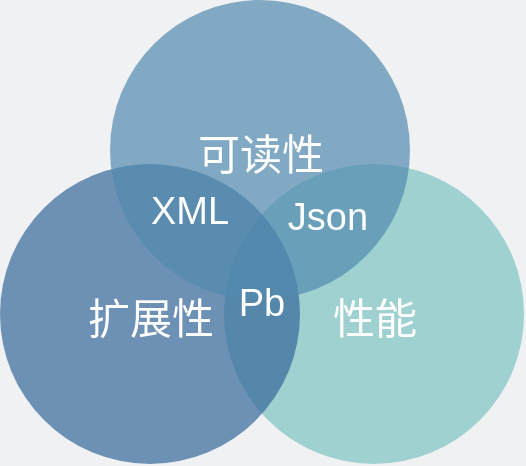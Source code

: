 <mxfile version="21.6.9" type="github">
  <diagram id="3228e29e-7158-1315-38df-8450db1d8a1d" name="Page-1">
    <mxGraphModel dx="625" dy="757" grid="0" gridSize="10" guides="1" tooltips="1" connect="1" arrows="1" fold="1" page="1" pageScale="1" pageWidth="600" pageHeight="300" background="#EFF1F3" math="0" shadow="0">
      <root>
        <mxCell id="0" />
        <mxCell id="1" parent="0" />
        <mxCell id="21531" value="&lt;font style=&quot;font-size: 21px;&quot;&gt;性能&lt;/font&gt;" style="ellipse;strokeColor=none;html=1;fontColor=#FFFFFF;fontSize=25;shadow=0;fillColor=#7EC4C3;opacity=70;" parent="1" vertex="1">
          <mxGeometry x="281" y="116" width="150" height="150" as="geometry" />
        </mxCell>
        <mxCell id="21532" value="&lt;font style=&quot;font-size: 21px;&quot;&gt;扩展性&lt;/font&gt;" style="ellipse;strokeColor=none;html=1;fontColor=#FFFFFF;fontSize=25;shadow=0;fillColor=#35699A;opacity=70;" parent="1" vertex="1">
          <mxGeometry x="169" y="116" width="150" height="150" as="geometry" />
        </mxCell>
        <mxCell id="21533" value="&lt;font style=&quot;font-size: 21px;&quot;&gt;可读性&lt;/font&gt;" style="ellipse;strokeColor=none;html=1;fontColor=#FFFFFF;fontSize=25;shadow=0;fillColor=#538AAF;opacity=70;" parent="1" vertex="1">
          <mxGeometry x="224" y="34" width="150" height="150" as="geometry" />
        </mxCell>
        <mxCell id="6f_SSbO-AHsCo6xBaQWa-21533" value="&lt;font style=&quot;font-size: 19px;&quot; color=&quot;#ffffff&quot;&gt;Json&lt;/font&gt;" style="text;html=1;strokeColor=none;fillColor=none;align=center;verticalAlign=middle;whiteSpace=wrap;rounded=0;" parent="1" vertex="1">
          <mxGeometry x="303" y="128" width="60" height="30" as="geometry" />
        </mxCell>
        <mxCell id="sl9ahMmlsair57IqjyVI-21533" value="&lt;font color=&quot;#ffffff&quot;&gt;&lt;span style=&quot;font-size: 19px;&quot;&gt;XML&lt;/span&gt;&lt;/font&gt;" style="text;html=1;strokeColor=none;fillColor=none;align=center;verticalAlign=middle;whiteSpace=wrap;rounded=0;" parent="1" vertex="1">
          <mxGeometry x="234" y="125" width="60" height="30" as="geometry" />
        </mxCell>
        <mxCell id="sl9ahMmlsair57IqjyVI-21538" value="&lt;font color=&quot;#ffffff&quot;&gt;&lt;span style=&quot;font-size: 19px;&quot;&gt;Pb&lt;/span&gt;&lt;/font&gt;" style="text;html=1;strokeColor=none;fillColor=none;align=center;verticalAlign=middle;whiteSpace=wrap;rounded=0;" parent="1" vertex="1">
          <mxGeometry x="270" y="171" width="60" height="30" as="geometry" />
        </mxCell>
      </root>
    </mxGraphModel>
  </diagram>
</mxfile>
